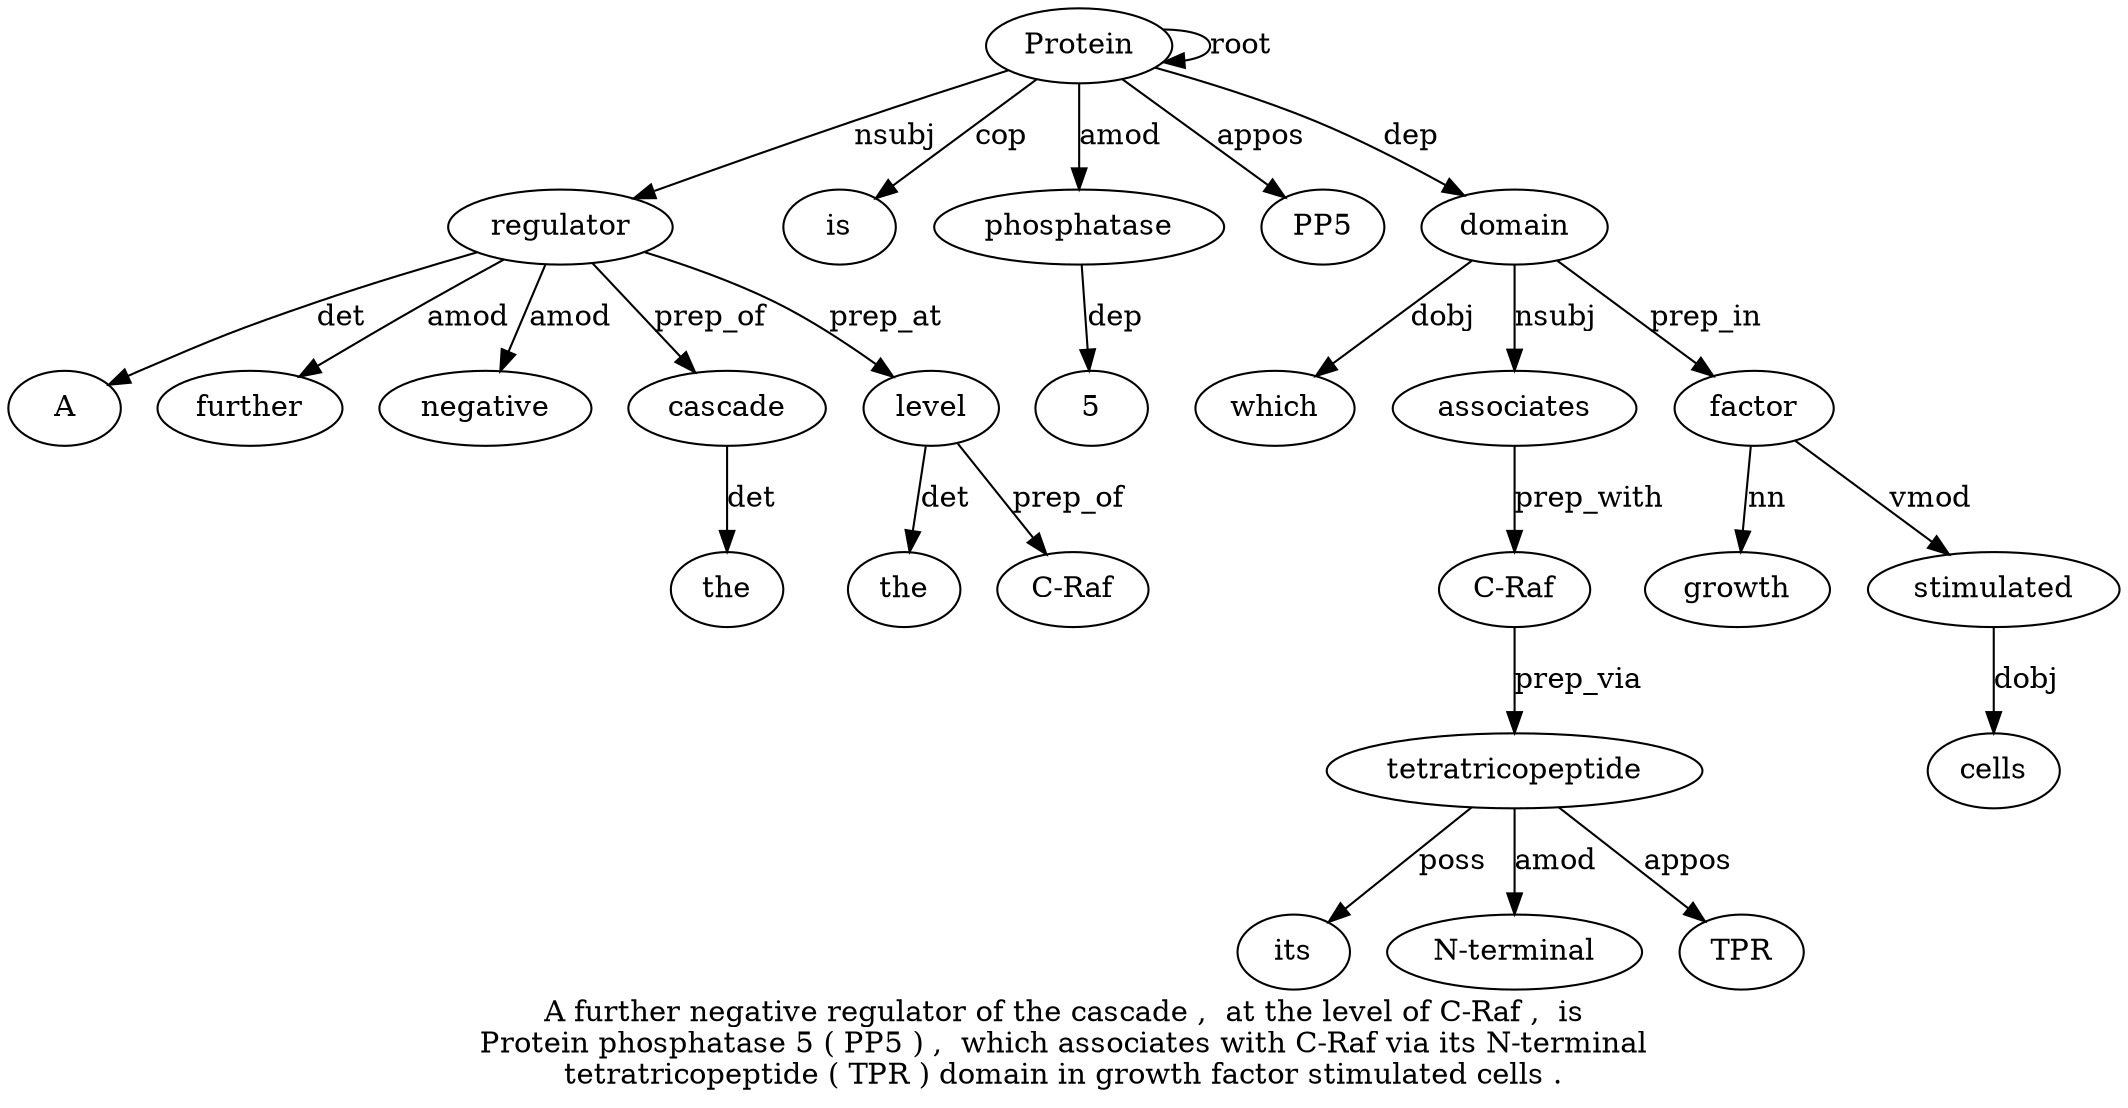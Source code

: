 digraph "A further negative regulator of the cascade ,  at the level of C-Raf ,  is Protein phosphatase 5 ( PP5 ) ,  which associates with C-Raf via its N-terminal tetratricopeptide ( TPR ) domain in growth factor stimulated cells ." {
label="A further negative regulator of the cascade ,  at the level of C-Raf ,  is
Protein phosphatase 5 ( PP5 ) ,  which associates with C-Raf via its N-terminal
tetratricopeptide ( TPR ) domain in growth factor stimulated cells .";
regulator4 [style=filled, fillcolor=white, label=regulator];
A1 [style=filled, fillcolor=white, label=A];
regulator4 -> A1  [label=det];
further2 [style=filled, fillcolor=white, label=further];
regulator4 -> further2  [label=amod];
negative3 [style=filled, fillcolor=white, label=negative];
regulator4 -> negative3  [label=amod];
Protein16 [style=filled, fillcolor=white, label=Protein];
Protein16 -> regulator4  [label=nsubj];
cascade7 [style=filled, fillcolor=white, label=cascade];
the6 [style=filled, fillcolor=white, label=the];
cascade7 -> the6  [label=det];
regulator4 -> cascade7  [label=prep_of];
level11 [style=filled, fillcolor=white, label=level];
the10 [style=filled, fillcolor=white, label=the];
level11 -> the10  [label=det];
regulator4 -> level11  [label=prep_at];
"C-Raf13" [style=filled, fillcolor=white, label="C-Raf"];
level11 -> "C-Raf13"  [label=prep_of];
is15 [style=filled, fillcolor=white, label=is];
Protein16 -> is15  [label=cop];
Protein16 -> Protein16  [label=root];
phosphatase17 [style=filled, fillcolor=white, label=phosphatase];
Protein16 -> phosphatase17  [label=amod];
518 [style=filled, fillcolor=white, label=5];
phosphatase17 -> 518  [label=dep];
PP520 [style=filled, fillcolor=white, label=PP5];
Protein16 -> PP520  [label=appos];
domain34 [style=filled, fillcolor=white, label=domain];
which23 [style=filled, fillcolor=white, label=which];
domain34 -> which23  [label=dobj];
associates24 [style=filled, fillcolor=white, label=associates];
domain34 -> associates24  [label=nsubj];
"C-Raf26" [style=filled, fillcolor=white, label="C-Raf"];
associates24 -> "C-Raf26"  [label=prep_with];
tetratricopeptide30 [style=filled, fillcolor=white, label=tetratricopeptide];
its28 [style=filled, fillcolor=white, label=its];
tetratricopeptide30 -> its28  [label=poss];
"N-terminal29" [style=filled, fillcolor=white, label="N-terminal"];
tetratricopeptide30 -> "N-terminal29"  [label=amod];
"C-Raf26" -> tetratricopeptide30  [label=prep_via];
TPR32 [style=filled, fillcolor=white, label=TPR];
tetratricopeptide30 -> TPR32  [label=appos];
Protein16 -> domain34  [label=dep];
factor37 [style=filled, fillcolor=white, label=factor];
growth36 [style=filled, fillcolor=white, label=growth];
factor37 -> growth36  [label=nn];
domain34 -> factor37  [label=prep_in];
stimulated38 [style=filled, fillcolor=white, label=stimulated];
factor37 -> stimulated38  [label=vmod];
cells39 [style=filled, fillcolor=white, label=cells];
stimulated38 -> cells39  [label=dobj];
}
